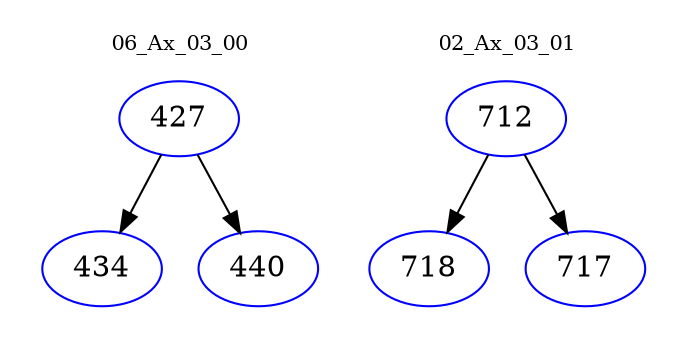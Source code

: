 digraph{
subgraph cluster_0 {
color = white
label = "06_Ax_03_00";
fontsize=10;
T0_427 [label="427", color="blue"]
T0_427 -> T0_434 [color="black"]
T0_434 [label="434", color="blue"]
T0_427 -> T0_440 [color="black"]
T0_440 [label="440", color="blue"]
}
subgraph cluster_1 {
color = white
label = "02_Ax_03_01";
fontsize=10;
T1_712 [label="712", color="blue"]
T1_712 -> T1_718 [color="black"]
T1_718 [label="718", color="blue"]
T1_712 -> T1_717 [color="black"]
T1_717 [label="717", color="blue"]
}
}
